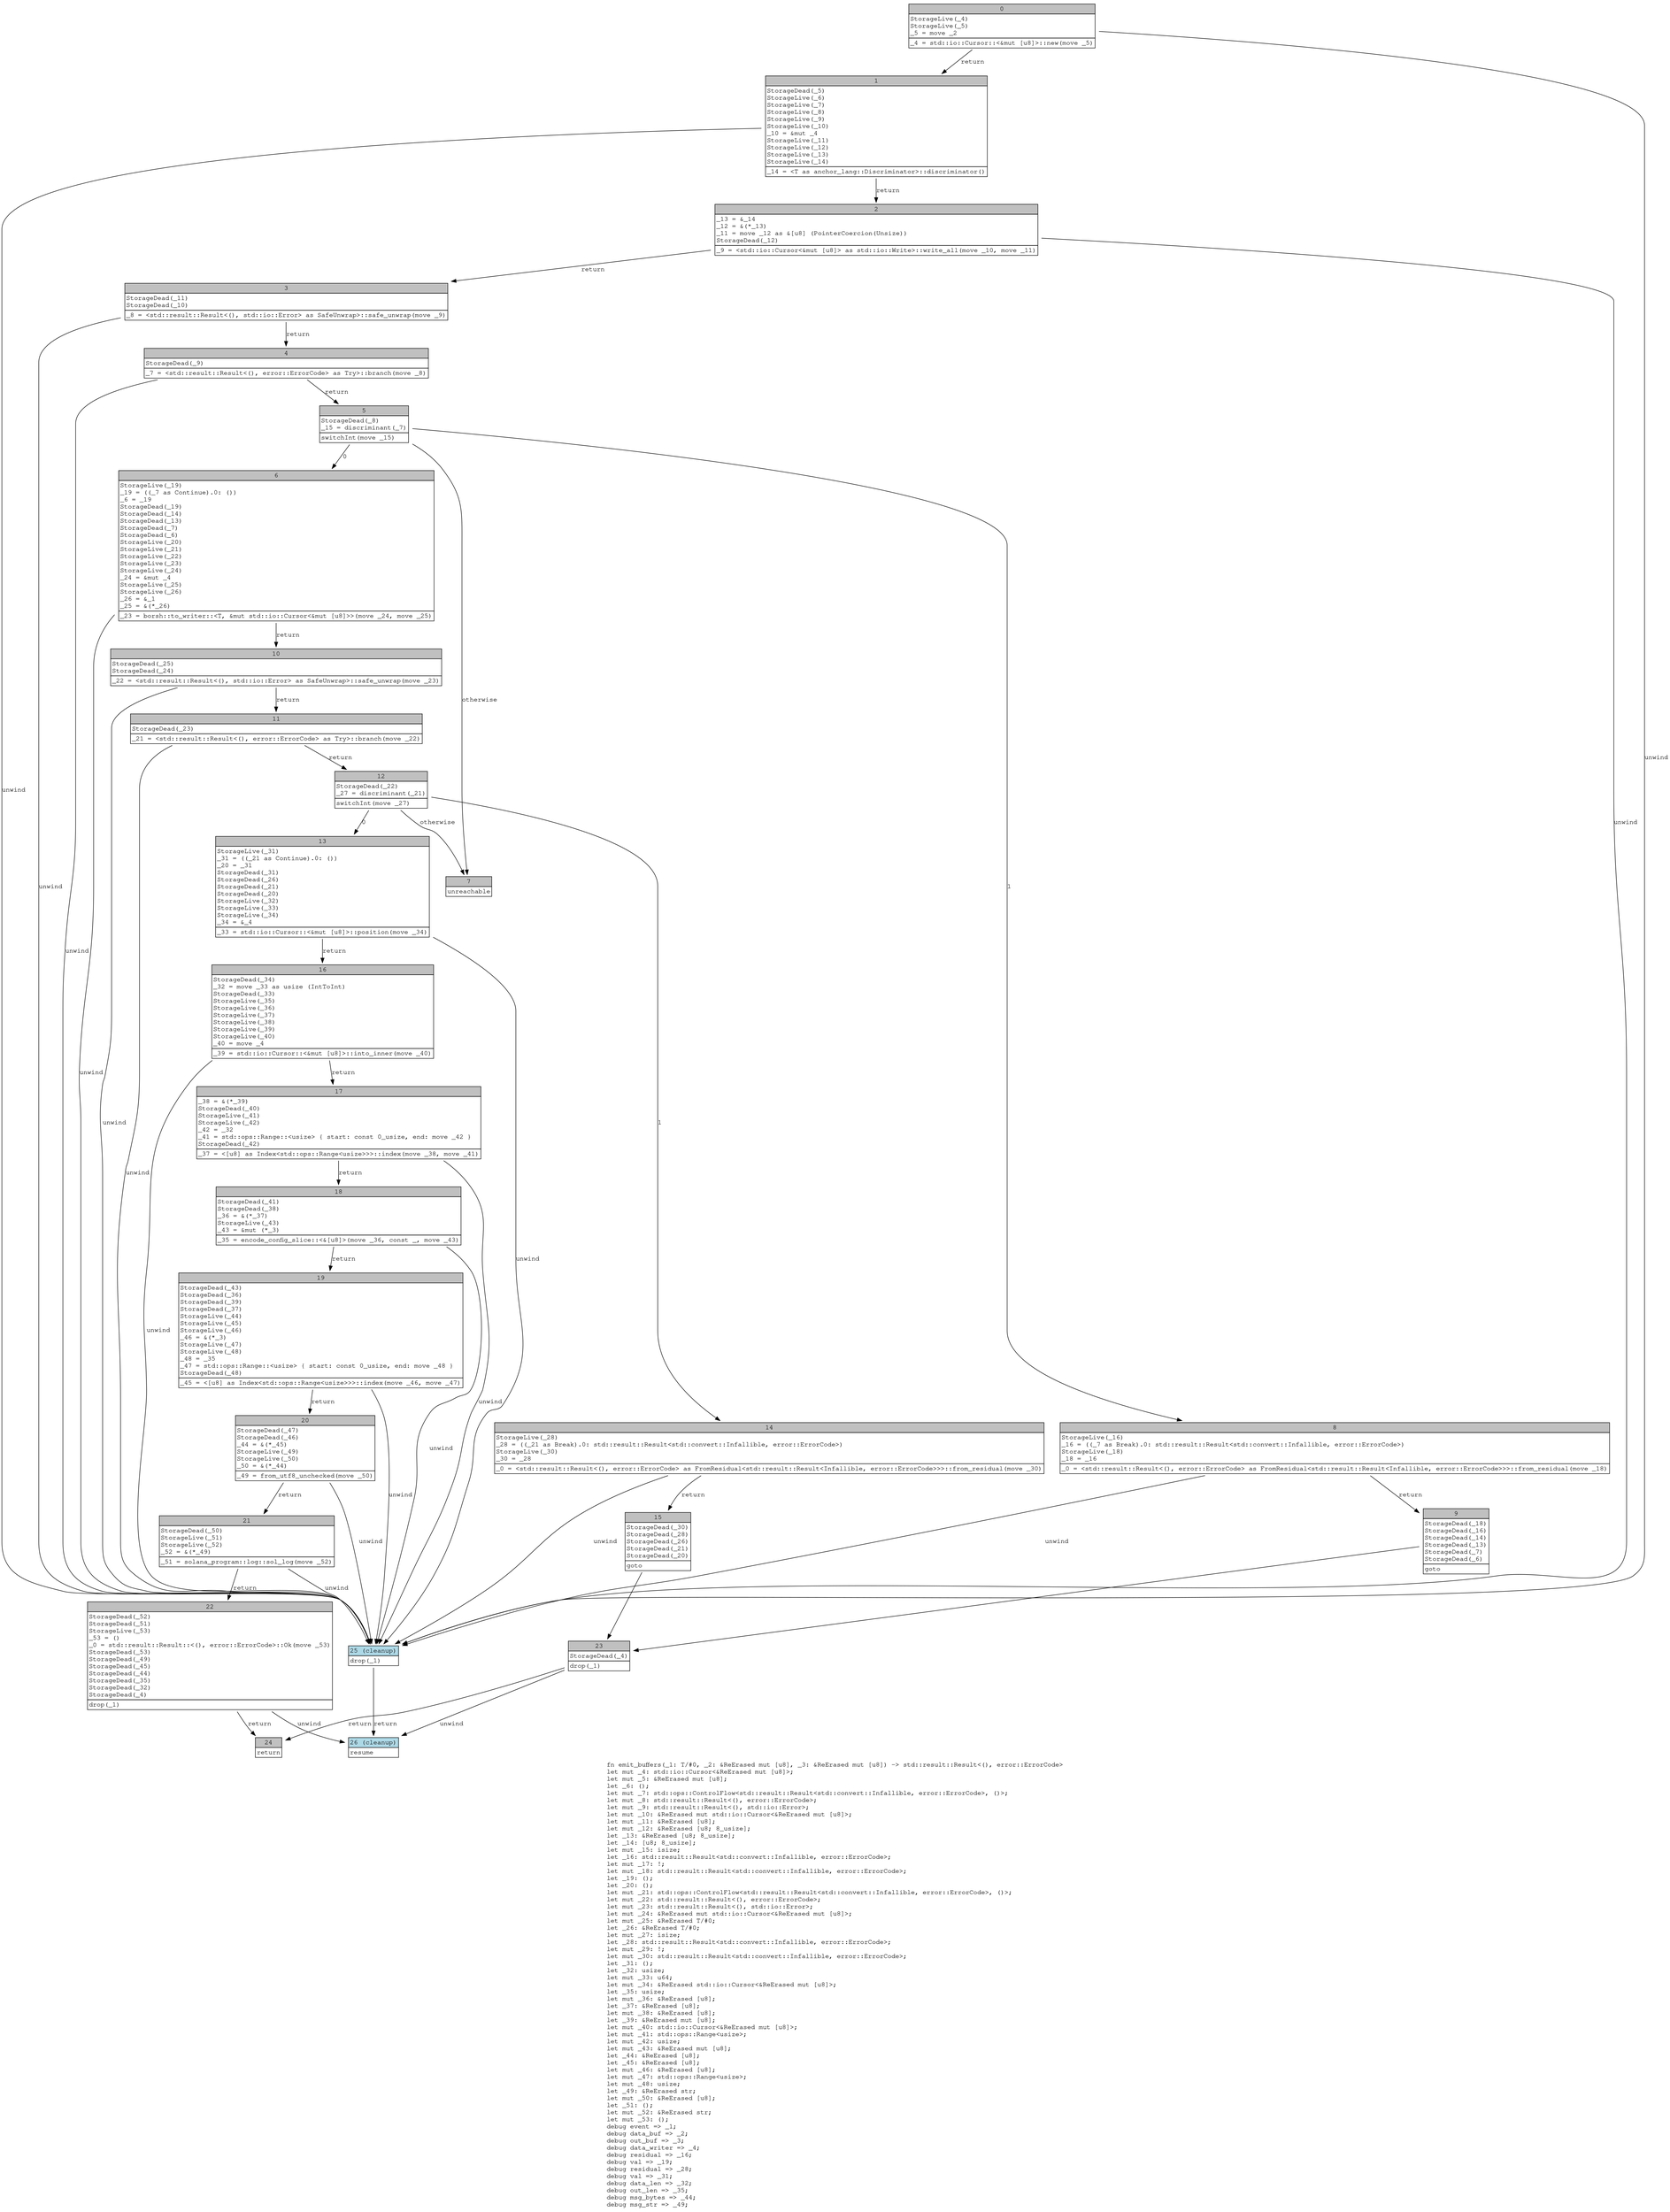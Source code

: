 digraph Mir_0_2901 {
    graph [fontname="Courier, monospace"];
    node [fontname="Courier, monospace"];
    edge [fontname="Courier, monospace"];
    label=<fn emit_buffers(_1: T/#0, _2: &amp;ReErased mut [u8], _3: &amp;ReErased mut [u8]) -&gt; std::result::Result&lt;(), error::ErrorCode&gt;<br align="left"/>let mut _4: std::io::Cursor&lt;&amp;ReErased mut [u8]&gt;;<br align="left"/>let mut _5: &amp;ReErased mut [u8];<br align="left"/>let _6: ();<br align="left"/>let mut _7: std::ops::ControlFlow&lt;std::result::Result&lt;std::convert::Infallible, error::ErrorCode&gt;, ()&gt;;<br align="left"/>let mut _8: std::result::Result&lt;(), error::ErrorCode&gt;;<br align="left"/>let mut _9: std::result::Result&lt;(), std::io::Error&gt;;<br align="left"/>let mut _10: &amp;ReErased mut std::io::Cursor&lt;&amp;ReErased mut [u8]&gt;;<br align="left"/>let mut _11: &amp;ReErased [u8];<br align="left"/>let mut _12: &amp;ReErased [u8; 8_usize];<br align="left"/>let _13: &amp;ReErased [u8; 8_usize];<br align="left"/>let _14: [u8; 8_usize];<br align="left"/>let mut _15: isize;<br align="left"/>let _16: std::result::Result&lt;std::convert::Infallible, error::ErrorCode&gt;;<br align="left"/>let mut _17: !;<br align="left"/>let mut _18: std::result::Result&lt;std::convert::Infallible, error::ErrorCode&gt;;<br align="left"/>let _19: ();<br align="left"/>let _20: ();<br align="left"/>let mut _21: std::ops::ControlFlow&lt;std::result::Result&lt;std::convert::Infallible, error::ErrorCode&gt;, ()&gt;;<br align="left"/>let mut _22: std::result::Result&lt;(), error::ErrorCode&gt;;<br align="left"/>let mut _23: std::result::Result&lt;(), std::io::Error&gt;;<br align="left"/>let mut _24: &amp;ReErased mut std::io::Cursor&lt;&amp;ReErased mut [u8]&gt;;<br align="left"/>let mut _25: &amp;ReErased T/#0;<br align="left"/>let _26: &amp;ReErased T/#0;<br align="left"/>let mut _27: isize;<br align="left"/>let _28: std::result::Result&lt;std::convert::Infallible, error::ErrorCode&gt;;<br align="left"/>let mut _29: !;<br align="left"/>let mut _30: std::result::Result&lt;std::convert::Infallible, error::ErrorCode&gt;;<br align="left"/>let _31: ();<br align="left"/>let _32: usize;<br align="left"/>let mut _33: u64;<br align="left"/>let mut _34: &amp;ReErased std::io::Cursor&lt;&amp;ReErased mut [u8]&gt;;<br align="left"/>let _35: usize;<br align="left"/>let mut _36: &amp;ReErased [u8];<br align="left"/>let _37: &amp;ReErased [u8];<br align="left"/>let mut _38: &amp;ReErased [u8];<br align="left"/>let _39: &amp;ReErased mut [u8];<br align="left"/>let mut _40: std::io::Cursor&lt;&amp;ReErased mut [u8]&gt;;<br align="left"/>let mut _41: std::ops::Range&lt;usize&gt;;<br align="left"/>let mut _42: usize;<br align="left"/>let mut _43: &amp;ReErased mut [u8];<br align="left"/>let _44: &amp;ReErased [u8];<br align="left"/>let _45: &amp;ReErased [u8];<br align="left"/>let mut _46: &amp;ReErased [u8];<br align="left"/>let mut _47: std::ops::Range&lt;usize&gt;;<br align="left"/>let mut _48: usize;<br align="left"/>let _49: &amp;ReErased str;<br align="left"/>let mut _50: &amp;ReErased [u8];<br align="left"/>let _51: ();<br align="left"/>let mut _52: &amp;ReErased str;<br align="left"/>let mut _53: ();<br align="left"/>debug event =&gt; _1;<br align="left"/>debug data_buf =&gt; _2;<br align="left"/>debug out_buf =&gt; _3;<br align="left"/>debug data_writer =&gt; _4;<br align="left"/>debug residual =&gt; _16;<br align="left"/>debug val =&gt; _19;<br align="left"/>debug residual =&gt; _28;<br align="left"/>debug val =&gt; _31;<br align="left"/>debug data_len =&gt; _32;<br align="left"/>debug out_len =&gt; _35;<br align="left"/>debug msg_bytes =&gt; _44;<br align="left"/>debug msg_str =&gt; _49;<br align="left"/>>;
    bb0__0_2901 [shape="none", label=<<table border="0" cellborder="1" cellspacing="0"><tr><td bgcolor="gray" align="center" colspan="1">0</td></tr><tr><td align="left" balign="left">StorageLive(_4)<br/>StorageLive(_5)<br/>_5 = move _2<br/></td></tr><tr><td align="left">_4 = std::io::Cursor::&lt;&amp;mut [u8]&gt;::new(move _5)</td></tr></table>>];
    bb1__0_2901 [shape="none", label=<<table border="0" cellborder="1" cellspacing="0"><tr><td bgcolor="gray" align="center" colspan="1">1</td></tr><tr><td align="left" balign="left">StorageDead(_5)<br/>StorageLive(_6)<br/>StorageLive(_7)<br/>StorageLive(_8)<br/>StorageLive(_9)<br/>StorageLive(_10)<br/>_10 = &amp;mut _4<br/>StorageLive(_11)<br/>StorageLive(_12)<br/>StorageLive(_13)<br/>StorageLive(_14)<br/></td></tr><tr><td align="left">_14 = &lt;T as anchor_lang::Discriminator&gt;::discriminator()</td></tr></table>>];
    bb2__0_2901 [shape="none", label=<<table border="0" cellborder="1" cellspacing="0"><tr><td bgcolor="gray" align="center" colspan="1">2</td></tr><tr><td align="left" balign="left">_13 = &amp;_14<br/>_12 = &amp;(*_13)<br/>_11 = move _12 as &amp;[u8] (PointerCoercion(Unsize))<br/>StorageDead(_12)<br/></td></tr><tr><td align="left">_9 = &lt;std::io::Cursor&lt;&amp;mut [u8]&gt; as std::io::Write&gt;::write_all(move _10, move _11)</td></tr></table>>];
    bb3__0_2901 [shape="none", label=<<table border="0" cellborder="1" cellspacing="0"><tr><td bgcolor="gray" align="center" colspan="1">3</td></tr><tr><td align="left" balign="left">StorageDead(_11)<br/>StorageDead(_10)<br/></td></tr><tr><td align="left">_8 = &lt;std::result::Result&lt;(), std::io::Error&gt; as SafeUnwrap&gt;::safe_unwrap(move _9)</td></tr></table>>];
    bb4__0_2901 [shape="none", label=<<table border="0" cellborder="1" cellspacing="0"><tr><td bgcolor="gray" align="center" colspan="1">4</td></tr><tr><td align="left" balign="left">StorageDead(_9)<br/></td></tr><tr><td align="left">_7 = &lt;std::result::Result&lt;(), error::ErrorCode&gt; as Try&gt;::branch(move _8)</td></tr></table>>];
    bb5__0_2901 [shape="none", label=<<table border="0" cellborder="1" cellspacing="0"><tr><td bgcolor="gray" align="center" colspan="1">5</td></tr><tr><td align="left" balign="left">StorageDead(_8)<br/>_15 = discriminant(_7)<br/></td></tr><tr><td align="left">switchInt(move _15)</td></tr></table>>];
    bb6__0_2901 [shape="none", label=<<table border="0" cellborder="1" cellspacing="0"><tr><td bgcolor="gray" align="center" colspan="1">6</td></tr><tr><td align="left" balign="left">StorageLive(_19)<br/>_19 = ((_7 as Continue).0: ())<br/>_6 = _19<br/>StorageDead(_19)<br/>StorageDead(_14)<br/>StorageDead(_13)<br/>StorageDead(_7)<br/>StorageDead(_6)<br/>StorageLive(_20)<br/>StorageLive(_21)<br/>StorageLive(_22)<br/>StorageLive(_23)<br/>StorageLive(_24)<br/>_24 = &amp;mut _4<br/>StorageLive(_25)<br/>StorageLive(_26)<br/>_26 = &amp;_1<br/>_25 = &amp;(*_26)<br/></td></tr><tr><td align="left">_23 = borsh::to_writer::&lt;T, &amp;mut std::io::Cursor&lt;&amp;mut [u8]&gt;&gt;(move _24, move _25)</td></tr></table>>];
    bb7__0_2901 [shape="none", label=<<table border="0" cellborder="1" cellspacing="0"><tr><td bgcolor="gray" align="center" colspan="1">7</td></tr><tr><td align="left">unreachable</td></tr></table>>];
    bb8__0_2901 [shape="none", label=<<table border="0" cellborder="1" cellspacing="0"><tr><td bgcolor="gray" align="center" colspan="1">8</td></tr><tr><td align="left" balign="left">StorageLive(_16)<br/>_16 = ((_7 as Break).0: std::result::Result&lt;std::convert::Infallible, error::ErrorCode&gt;)<br/>StorageLive(_18)<br/>_18 = _16<br/></td></tr><tr><td align="left">_0 = &lt;std::result::Result&lt;(), error::ErrorCode&gt; as FromResidual&lt;std::result::Result&lt;Infallible, error::ErrorCode&gt;&gt;&gt;::from_residual(move _18)</td></tr></table>>];
    bb9__0_2901 [shape="none", label=<<table border="0" cellborder="1" cellspacing="0"><tr><td bgcolor="gray" align="center" colspan="1">9</td></tr><tr><td align="left" balign="left">StorageDead(_18)<br/>StorageDead(_16)<br/>StorageDead(_14)<br/>StorageDead(_13)<br/>StorageDead(_7)<br/>StorageDead(_6)<br/></td></tr><tr><td align="left">goto</td></tr></table>>];
    bb10__0_2901 [shape="none", label=<<table border="0" cellborder="1" cellspacing="0"><tr><td bgcolor="gray" align="center" colspan="1">10</td></tr><tr><td align="left" balign="left">StorageDead(_25)<br/>StorageDead(_24)<br/></td></tr><tr><td align="left">_22 = &lt;std::result::Result&lt;(), std::io::Error&gt; as SafeUnwrap&gt;::safe_unwrap(move _23)</td></tr></table>>];
    bb11__0_2901 [shape="none", label=<<table border="0" cellborder="1" cellspacing="0"><tr><td bgcolor="gray" align="center" colspan="1">11</td></tr><tr><td align="left" balign="left">StorageDead(_23)<br/></td></tr><tr><td align="left">_21 = &lt;std::result::Result&lt;(), error::ErrorCode&gt; as Try&gt;::branch(move _22)</td></tr></table>>];
    bb12__0_2901 [shape="none", label=<<table border="0" cellborder="1" cellspacing="0"><tr><td bgcolor="gray" align="center" colspan="1">12</td></tr><tr><td align="left" balign="left">StorageDead(_22)<br/>_27 = discriminant(_21)<br/></td></tr><tr><td align="left">switchInt(move _27)</td></tr></table>>];
    bb13__0_2901 [shape="none", label=<<table border="0" cellborder="1" cellspacing="0"><tr><td bgcolor="gray" align="center" colspan="1">13</td></tr><tr><td align="left" balign="left">StorageLive(_31)<br/>_31 = ((_21 as Continue).0: ())<br/>_20 = _31<br/>StorageDead(_31)<br/>StorageDead(_26)<br/>StorageDead(_21)<br/>StorageDead(_20)<br/>StorageLive(_32)<br/>StorageLive(_33)<br/>StorageLive(_34)<br/>_34 = &amp;_4<br/></td></tr><tr><td align="left">_33 = std::io::Cursor::&lt;&amp;mut [u8]&gt;::position(move _34)</td></tr></table>>];
    bb14__0_2901 [shape="none", label=<<table border="0" cellborder="1" cellspacing="0"><tr><td bgcolor="gray" align="center" colspan="1">14</td></tr><tr><td align="left" balign="left">StorageLive(_28)<br/>_28 = ((_21 as Break).0: std::result::Result&lt;std::convert::Infallible, error::ErrorCode&gt;)<br/>StorageLive(_30)<br/>_30 = _28<br/></td></tr><tr><td align="left">_0 = &lt;std::result::Result&lt;(), error::ErrorCode&gt; as FromResidual&lt;std::result::Result&lt;Infallible, error::ErrorCode&gt;&gt;&gt;::from_residual(move _30)</td></tr></table>>];
    bb15__0_2901 [shape="none", label=<<table border="0" cellborder="1" cellspacing="0"><tr><td bgcolor="gray" align="center" colspan="1">15</td></tr><tr><td align="left" balign="left">StorageDead(_30)<br/>StorageDead(_28)<br/>StorageDead(_26)<br/>StorageDead(_21)<br/>StorageDead(_20)<br/></td></tr><tr><td align="left">goto</td></tr></table>>];
    bb16__0_2901 [shape="none", label=<<table border="0" cellborder="1" cellspacing="0"><tr><td bgcolor="gray" align="center" colspan="1">16</td></tr><tr><td align="left" balign="left">StorageDead(_34)<br/>_32 = move _33 as usize (IntToInt)<br/>StorageDead(_33)<br/>StorageLive(_35)<br/>StorageLive(_36)<br/>StorageLive(_37)<br/>StorageLive(_38)<br/>StorageLive(_39)<br/>StorageLive(_40)<br/>_40 = move _4<br/></td></tr><tr><td align="left">_39 = std::io::Cursor::&lt;&amp;mut [u8]&gt;::into_inner(move _40)</td></tr></table>>];
    bb17__0_2901 [shape="none", label=<<table border="0" cellborder="1" cellspacing="0"><tr><td bgcolor="gray" align="center" colspan="1">17</td></tr><tr><td align="left" balign="left">_38 = &amp;(*_39)<br/>StorageDead(_40)<br/>StorageLive(_41)<br/>StorageLive(_42)<br/>_42 = _32<br/>_41 = std::ops::Range::&lt;usize&gt; { start: const 0_usize, end: move _42 }<br/>StorageDead(_42)<br/></td></tr><tr><td align="left">_37 = &lt;[u8] as Index&lt;std::ops::Range&lt;usize&gt;&gt;&gt;::index(move _38, move _41)</td></tr></table>>];
    bb18__0_2901 [shape="none", label=<<table border="0" cellborder="1" cellspacing="0"><tr><td bgcolor="gray" align="center" colspan="1">18</td></tr><tr><td align="left" balign="left">StorageDead(_41)<br/>StorageDead(_38)<br/>_36 = &amp;(*_37)<br/>StorageLive(_43)<br/>_43 = &amp;mut (*_3)<br/></td></tr><tr><td align="left">_35 = encode_config_slice::&lt;&amp;[u8]&gt;(move _36, const _, move _43)</td></tr></table>>];
    bb19__0_2901 [shape="none", label=<<table border="0" cellborder="1" cellspacing="0"><tr><td bgcolor="gray" align="center" colspan="1">19</td></tr><tr><td align="left" balign="left">StorageDead(_43)<br/>StorageDead(_36)<br/>StorageDead(_39)<br/>StorageDead(_37)<br/>StorageLive(_44)<br/>StorageLive(_45)<br/>StorageLive(_46)<br/>_46 = &amp;(*_3)<br/>StorageLive(_47)<br/>StorageLive(_48)<br/>_48 = _35<br/>_47 = std::ops::Range::&lt;usize&gt; { start: const 0_usize, end: move _48 }<br/>StorageDead(_48)<br/></td></tr><tr><td align="left">_45 = &lt;[u8] as Index&lt;std::ops::Range&lt;usize&gt;&gt;&gt;::index(move _46, move _47)</td></tr></table>>];
    bb20__0_2901 [shape="none", label=<<table border="0" cellborder="1" cellspacing="0"><tr><td bgcolor="gray" align="center" colspan="1">20</td></tr><tr><td align="left" balign="left">StorageDead(_47)<br/>StorageDead(_46)<br/>_44 = &amp;(*_45)<br/>StorageLive(_49)<br/>StorageLive(_50)<br/>_50 = &amp;(*_44)<br/></td></tr><tr><td align="left">_49 = from_utf8_unchecked(move _50)</td></tr></table>>];
    bb21__0_2901 [shape="none", label=<<table border="0" cellborder="1" cellspacing="0"><tr><td bgcolor="gray" align="center" colspan="1">21</td></tr><tr><td align="left" balign="left">StorageDead(_50)<br/>StorageLive(_51)<br/>StorageLive(_52)<br/>_52 = &amp;(*_49)<br/></td></tr><tr><td align="left">_51 = solana_program::log::sol_log(move _52)</td></tr></table>>];
    bb22__0_2901 [shape="none", label=<<table border="0" cellborder="1" cellspacing="0"><tr><td bgcolor="gray" align="center" colspan="1">22</td></tr><tr><td align="left" balign="left">StorageDead(_52)<br/>StorageDead(_51)<br/>StorageLive(_53)<br/>_53 = ()<br/>_0 = std::result::Result::&lt;(), error::ErrorCode&gt;::Ok(move _53)<br/>StorageDead(_53)<br/>StorageDead(_49)<br/>StorageDead(_45)<br/>StorageDead(_44)<br/>StorageDead(_35)<br/>StorageDead(_32)<br/>StorageDead(_4)<br/></td></tr><tr><td align="left">drop(_1)</td></tr></table>>];
    bb23__0_2901 [shape="none", label=<<table border="0" cellborder="1" cellspacing="0"><tr><td bgcolor="gray" align="center" colspan="1">23</td></tr><tr><td align="left" balign="left">StorageDead(_4)<br/></td></tr><tr><td align="left">drop(_1)</td></tr></table>>];
    bb24__0_2901 [shape="none", label=<<table border="0" cellborder="1" cellspacing="0"><tr><td bgcolor="gray" align="center" colspan="1">24</td></tr><tr><td align="left">return</td></tr></table>>];
    bb25__0_2901 [shape="none", label=<<table border="0" cellborder="1" cellspacing="0"><tr><td bgcolor="lightblue" align="center" colspan="1">25 (cleanup)</td></tr><tr><td align="left">drop(_1)</td></tr></table>>];
    bb26__0_2901 [shape="none", label=<<table border="0" cellborder="1" cellspacing="0"><tr><td bgcolor="lightblue" align="center" colspan="1">26 (cleanup)</td></tr><tr><td align="left">resume</td></tr></table>>];
    bb0__0_2901 -> bb1__0_2901 [label="return"];
    bb0__0_2901 -> bb25__0_2901 [label="unwind"];
    bb1__0_2901 -> bb2__0_2901 [label="return"];
    bb1__0_2901 -> bb25__0_2901 [label="unwind"];
    bb2__0_2901 -> bb3__0_2901 [label="return"];
    bb2__0_2901 -> bb25__0_2901 [label="unwind"];
    bb3__0_2901 -> bb4__0_2901 [label="return"];
    bb3__0_2901 -> bb25__0_2901 [label="unwind"];
    bb4__0_2901 -> bb5__0_2901 [label="return"];
    bb4__0_2901 -> bb25__0_2901 [label="unwind"];
    bb5__0_2901 -> bb6__0_2901 [label="0"];
    bb5__0_2901 -> bb8__0_2901 [label="1"];
    bb5__0_2901 -> bb7__0_2901 [label="otherwise"];
    bb6__0_2901 -> bb10__0_2901 [label="return"];
    bb6__0_2901 -> bb25__0_2901 [label="unwind"];
    bb8__0_2901 -> bb9__0_2901 [label="return"];
    bb8__0_2901 -> bb25__0_2901 [label="unwind"];
    bb9__0_2901 -> bb23__0_2901 [label=""];
    bb10__0_2901 -> bb11__0_2901 [label="return"];
    bb10__0_2901 -> bb25__0_2901 [label="unwind"];
    bb11__0_2901 -> bb12__0_2901 [label="return"];
    bb11__0_2901 -> bb25__0_2901 [label="unwind"];
    bb12__0_2901 -> bb13__0_2901 [label="0"];
    bb12__0_2901 -> bb14__0_2901 [label="1"];
    bb12__0_2901 -> bb7__0_2901 [label="otherwise"];
    bb13__0_2901 -> bb16__0_2901 [label="return"];
    bb13__0_2901 -> bb25__0_2901 [label="unwind"];
    bb14__0_2901 -> bb15__0_2901 [label="return"];
    bb14__0_2901 -> bb25__0_2901 [label="unwind"];
    bb15__0_2901 -> bb23__0_2901 [label=""];
    bb16__0_2901 -> bb17__0_2901 [label="return"];
    bb16__0_2901 -> bb25__0_2901 [label="unwind"];
    bb17__0_2901 -> bb18__0_2901 [label="return"];
    bb17__0_2901 -> bb25__0_2901 [label="unwind"];
    bb18__0_2901 -> bb19__0_2901 [label="return"];
    bb18__0_2901 -> bb25__0_2901 [label="unwind"];
    bb19__0_2901 -> bb20__0_2901 [label="return"];
    bb19__0_2901 -> bb25__0_2901 [label="unwind"];
    bb20__0_2901 -> bb21__0_2901 [label="return"];
    bb20__0_2901 -> bb25__0_2901 [label="unwind"];
    bb21__0_2901 -> bb22__0_2901 [label="return"];
    bb21__0_2901 -> bb25__0_2901 [label="unwind"];
    bb22__0_2901 -> bb24__0_2901 [label="return"];
    bb22__0_2901 -> bb26__0_2901 [label="unwind"];
    bb23__0_2901 -> bb24__0_2901 [label="return"];
    bb23__0_2901 -> bb26__0_2901 [label="unwind"];
    bb25__0_2901 -> bb26__0_2901 [label="return"];
}
